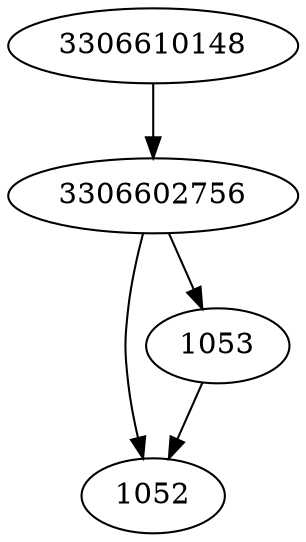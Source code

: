 strict digraph  {
3306602756;
1052;
3306610148;
1053;
3306602756 -> 1052;
3306602756 -> 1053;
3306610148 -> 3306602756;
1053 -> 1052;
}
